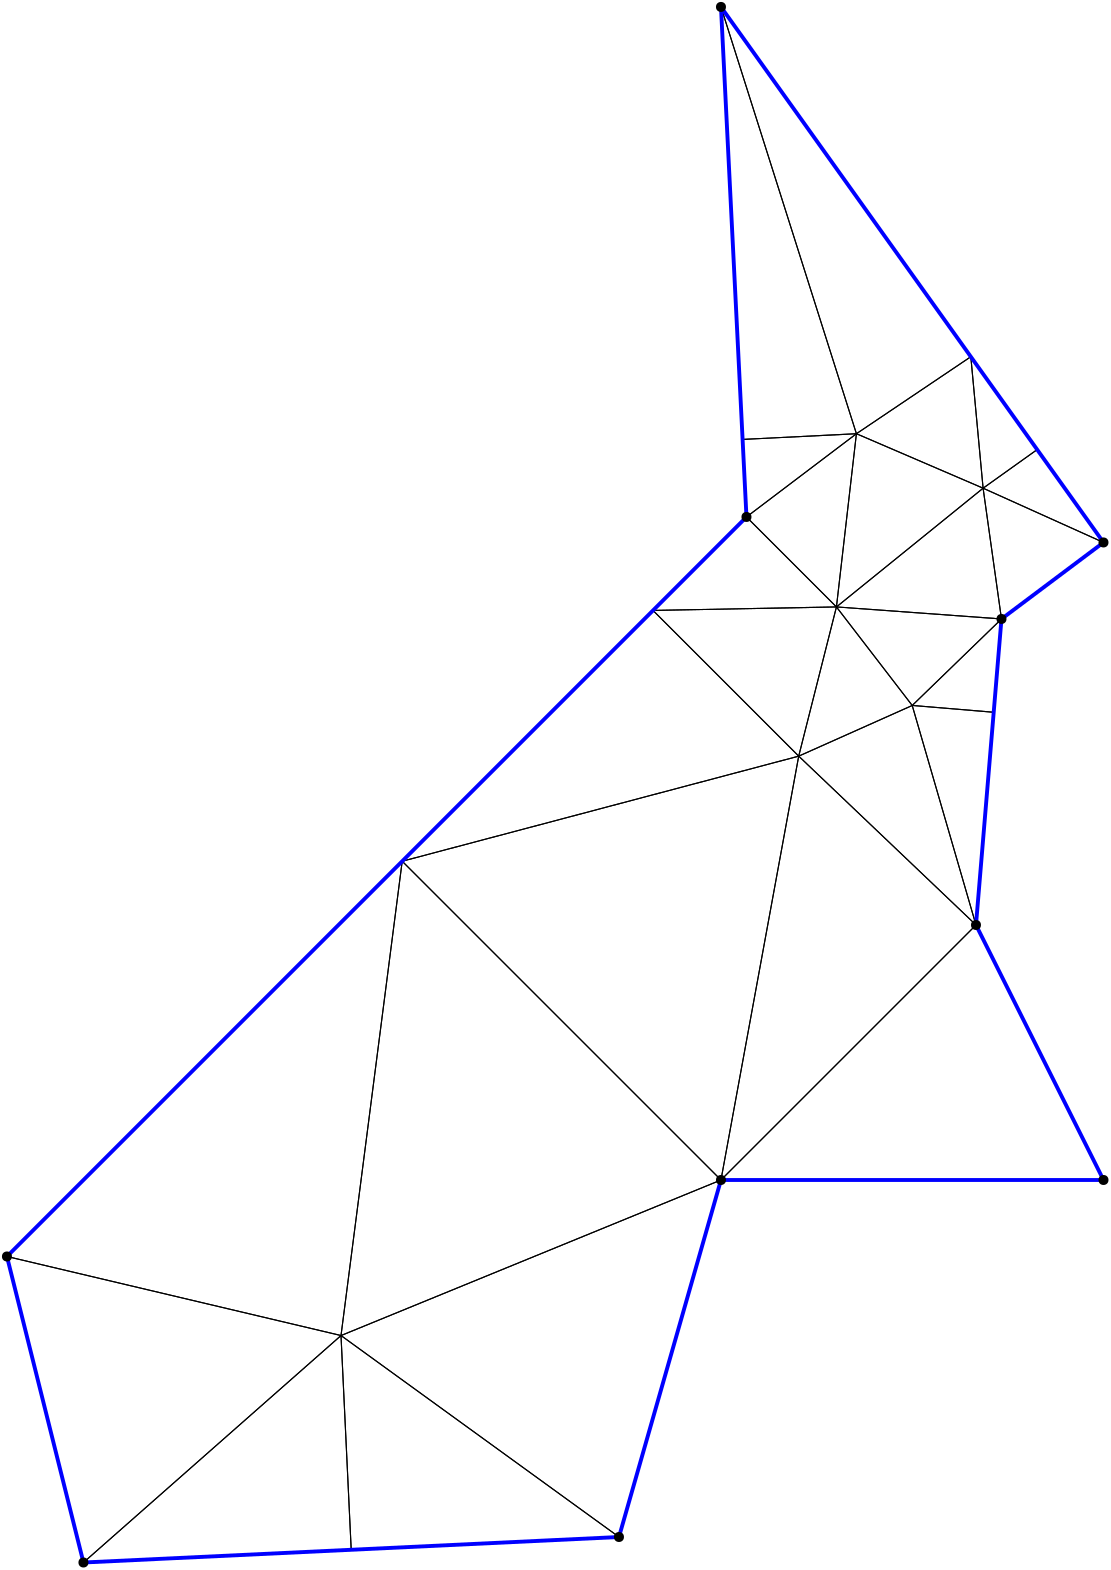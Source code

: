 <?xml version="1.0"?>
<!DOCTYPE ipe SYSTEM "ipe.dtd">
<ipe version="70218" creator="Ipe 7.2.24">
<info created="D:20221020151441" modified="D:20221020151441"/>
<ipestyle name="basic">
<symbol name="mark/disk(sx)" transformations="translations">
<path fill="sym-stroke">
0.6 0 0 0.6 0 0 e
</path>
</symbol>
<anglesize name="22.5 deg" value="22.5"/>
<anglesize name="30 deg" value="30"/>
<anglesize name="45 deg" value="45"/>
<anglesize name="60 deg" value="60"/>
<anglesize name="90 deg" value="90"/>
<arrowsize name="large" value="10"/>
<arrowsize name="small" value="5"/>
<arrowsize name="tiny" value="3"/>
<color name="blue" value="0 0 1"/>
<color name="gray" value="0.745"/>
<color name="green" value="0 1 0"/>
<color name="red" value="1 0 0"/>
<color name="pink" value="1 0.753 0.796"/>
<pen name="heavier" value="0.8"/>
<pen name="fat" value="1.4"/>
<pen name="ultrafat" value="2"/>
<gridsize name="16 pts (~6 mm)" value="16"/>
<gridsize name="32 pts (~12 mm)" value="32"/>
<gridsize name="4 pts" value="4"/>
<gridsize name="8 pts (~3 mm)" value="8"/>
<opacity name="10%" value="0.1"/>
<opacity name="25%" value="0.25"/>
<opacity name="50%" value="0.5"/>
<opacity name="75%" value="0.75"/>
<symbolsize name="large" value="5"/>
<symbolsize name="small" value="2"/>
<symbolsize name="tiny" value="1.1"/>
<textsize name="huge" value="\huge"/>
<textsize name="large" value="\large"/>
<textsize name="small" value="\small"/>
<textsize name="tiny" value="	iny"/>
<tiling name="falling" angle="-60" step="4" width="1"/>
<tiling name="rising" angle="30" step="4" width="1"/>
</ipestyle>
<page>
<layer name="hull"/>
<layer name="constraints"/>
<layer name="triangulation"/>
<layer name="obtuse"/>
<layer name="blub"/>
<layer name="problems"/>
<view layers="hull constraints triangulation obtuse blub" active="triangulation"/>
<path layer="triangulation" stroke="black">
136.262 399.607 m 
236.328 327.082 l 
</path>
<path layer="triangulation" stroke="black">
236.328 327.082 m 
273.049 455.607 l 
</path>
<path layer="triangulation" stroke="black">
273.049 455.607 m 
136.262 399.607 l 
</path>
<path layer="triangulation" stroke="black">
136.262 399.607 m 
273.049 455.607 l 
</path>
<path layer="triangulation" stroke="black">
273.049 455.607 m 
158.295 570.361 l 
</path>
<path layer="triangulation" stroke="black">
158.295 570.361 m 
136.262 399.607 l 
</path>
<path layer="triangulation" stroke="black">
341.897 626.433 m 
364.852 547.41 l 
</path>
<path layer="triangulation" stroke="black">
364.852 547.41 m 
371.234 623.988 l 
</path>
<path layer="triangulation" stroke="black">
371.234 623.988 m 
341.897 626.433 l 
</path>
<path layer="triangulation" stroke="black">
314.618 661.906 m 
301.034 608.192 l 
</path>
<path layer="triangulation" stroke="black">
301.034 608.192 m 
341.897 626.433 l 
</path>
<path layer="triangulation" stroke="black">
341.897 626.433 m 
314.618 661.906 l 
</path>
<path layer="triangulation" stroke="black">
364.852 547.41 m 
273.049 455.607 l 
</path>
<path layer="triangulation" stroke="black">
273.049 455.607 m 
410.754 455.607 l 
</path>
<path layer="triangulation" stroke="black">
410.754 455.607 m 
364.852 547.41 l 
</path>
<path layer="triangulation" stroke="black">
136.262 399.607 m 
158.295 570.361 l 
</path>
<path layer="triangulation" stroke="black">
158.295 570.361 m 
16 428.066 l 
</path>
<path layer="triangulation" stroke="black">
16 428.066 m 
136.262 399.607 l 
</path>
<path layer="triangulation" stroke="black">
273.049 455.607 m 
364.852 547.41 l 
</path>
<path layer="triangulation" stroke="black">
364.852 547.41 m 
301.034 608.192 l 
</path>
<path layer="triangulation" stroke="black">
301.034 608.192 m 
273.049 455.607 l 
</path>
<path layer="triangulation" stroke="black">
43.541 317.902 m 
139.934 322.492 l 
</path>
<path layer="triangulation" stroke="black">
139.934 322.492 m 
136.262 399.607 l 
</path>
<path layer="triangulation" stroke="black">
136.262 399.607 m 
43.541 317.902 l 
</path>
<path layer="triangulation" stroke="black">
43.541 317.902 m 
136.262 399.607 l 
</path>
<path layer="triangulation" stroke="black">
136.262 399.607 m 
16 428.066 l 
</path>
<path layer="triangulation" stroke="black">
16 428.066 m 
43.541 317.902 l 
</path>
<path layer="triangulation" stroke="black">
139.934 322.492 m 
236.328 327.082 l 
</path>
<path layer="triangulation" stroke="black">
236.328 327.082 m 
136.262 399.607 l 
</path>
<path layer="triangulation" stroke="black">
136.262 399.607 m 
139.934 322.492 l 
</path>
<path layer="triangulation" stroke="black">
248.581 660.646 m 
301.034 608.192 l 
</path>
<path layer="triangulation" stroke="black">
301.034 608.192 m 
314.618 661.906 l 
</path>
<path layer="triangulation" stroke="black">
314.618 661.906 m 
248.581 660.646 l 
</path>
<path layer="triangulation" stroke="black">
158.295 570.361 m 
273.049 455.607 l 
</path>
<path layer="triangulation" stroke="black">
273.049 455.607 m 
301.034 608.192 l 
</path>
<path layer="triangulation" stroke="black">
301.034 608.192 m 
158.295 570.361 l 
</path>
<path layer="triangulation" stroke="black">
158.295 570.361 m 
301.034 608.192 l 
</path>
<path layer="triangulation" stroke="black">
301.034 608.192 m 
248.581 660.646 l 
</path>
<path layer="triangulation" stroke="black">
248.581 660.646 m 
158.295 570.361 l 
</path>
<path layer="triangulation" stroke="black">
314.618 661.906 m 
367.414 704.65 l 
</path>
<path layer="triangulation" stroke="black">
367.414 704.65 m 
321.809 724.261 l 
</path>
<path layer="triangulation" stroke="black">
321.809 724.261 m 
314.618 661.906 l 
</path>
<path layer="triangulation" stroke="black">
280.834 722.212 m 
321.809 724.261 l 
</path>
<path layer="triangulation" stroke="black">
321.809 724.261 m 
273.049 877.902 l 
</path>
<path layer="triangulation" stroke="black">
273.049 877.902 m 
280.834 722.212 l 
</path>
<path layer="triangulation" stroke="black">
280.834 722.212 m 
282.23 694.295 l 
</path>
<path layer="triangulation" stroke="black">
282.23 694.295 m 
321.809 724.261 l 
</path>
<path layer="triangulation" stroke="black">
321.809 724.261 m 
280.834 722.212 l 
</path>
<path layer="triangulation" stroke="black">
321.809 724.261 m 
362.992 751.982 l 
</path>
<path layer="triangulation" stroke="black">
362.992 751.982 m 
273.049 877.902 l 
</path>
<path layer="triangulation" stroke="black">
273.049 877.902 m 
321.809 724.261 l 
</path>
<path layer="triangulation" stroke="black">
367.414 704.65 m 
374.033 657.574 l 
</path>
<path layer="triangulation" stroke="black">
374.033 657.574 m 
410.754 685.115 l 
</path>
<path layer="triangulation" stroke="black">
410.754 685.115 m 
367.414 704.65 l 
</path>
<path layer="triangulation" stroke="black">
321.809 724.261 m 
367.414 704.65 l 
</path>
<path layer="triangulation" stroke="black">
367.414 704.65 m 
362.992 751.982 l 
</path>
<path layer="triangulation" stroke="black">
362.992 751.982 m 
321.809 724.261 l 
</path>
<path layer="triangulation" stroke="black">
367.414 704.65 m 
410.754 685.115 l 
</path>
<path layer="triangulation" stroke="black">
410.754 685.115 m 
386.873 718.549 l 
</path>
<path layer="triangulation" stroke="black">
386.873 718.549 m 
367.414 704.65 l 
</path>
<path layer="triangulation" stroke="black">
362.992 751.982 m 
367.414 704.65 l 
</path>
<path layer="triangulation" stroke="black">
367.414 704.65 m 
386.873 718.549 l 
</path>
<path layer="triangulation" stroke="black">
386.873 718.549 m 
362.992 751.982 l 
</path>
<path layer="triangulation" stroke="black">
321.809 724.261 m 
282.23 694.295 l 
</path>
<path layer="triangulation" stroke="black">
282.23 694.295 m 
314.618 661.906 l 
</path>
<path layer="triangulation" stroke="black">
314.618 661.906 m 
321.809 724.261 l 
</path>
<path layer="triangulation" stroke="black">
341.897 626.433 m 
301.034 608.192 l 
</path>
<path layer="triangulation" stroke="black">
301.034 608.192 m 
364.852 547.41 l 
</path>
<path layer="triangulation" stroke="black">
364.852 547.41 m 
341.897 626.433 l 
</path>
<path layer="triangulation" stroke="black">
374.033 657.574 m 
341.897 626.433 l 
</path>
<path layer="triangulation" stroke="black">
341.897 626.433 m 
371.234 623.988 l 
</path>
<path layer="triangulation" stroke="black">
371.234 623.988 m 
374.033 657.574 l 
</path>
<path layer="triangulation" stroke="black">
314.618 661.906 m 
282.23 694.295 l 
</path>
<path layer="triangulation" stroke="black">
282.23 694.295 m 
248.581 660.646 l 
</path>
<path layer="triangulation" stroke="black">
248.581 660.646 m 
314.618 661.906 l 
</path>
<path layer="triangulation" stroke="black">
374.033 657.574 m 
314.618 661.906 l 
</path>
<path layer="triangulation" stroke="black">
314.618 661.906 m 
341.897 626.433 l 
</path>
<path layer="triangulation" stroke="black">
341.897 626.433 m 
374.033 657.574 l 
</path>
<path layer="triangulation" stroke="black">
374.033 657.574 m 
367.414 704.65 l 
</path>
<path layer="triangulation" stroke="black">
367.414 704.65 m 
314.618 661.906 l 
</path>
<path layer="triangulation" stroke="black">
314.618 661.906 m 
374.033 657.574 l 
</path>
<path layer="hull" stroke="blue" pen="fat">
282.23 694.295 m 
16 428.066 l 
</path>
<path layer="hull" stroke="blue" pen="fat">
16 428.066 m 
43.541 317.902 l 
</path>
<path layer="hull" stroke="blue" pen="fat">
43.541 317.902 m 
236.328 327.082 l 
</path>
<path layer="hull" stroke="blue" pen="fat">
236.328 327.082 m 
273.049 455.607 l 
</path>
<path layer="hull" stroke="blue" pen="fat">
273.049 455.607 m 
410.754 455.607 l 
</path>
<path layer="hull" stroke="blue" pen="fat">
410.754 455.607 m 
364.852 547.41 l 
</path>
<path layer="hull" stroke="blue" pen="fat">
364.852 547.41 m 
374.033 657.574 l 
</path>
<path layer="hull" stroke="blue" pen="fat">
374.033 657.574 m 
410.754 685.115 l 
</path>
<path layer="hull" stroke="blue" pen="fat">
410.754 685.115 m 
273.049 877.902 l 
</path>
<path layer="hull" stroke="blue" pen="fat">
273.049 877.902 m 
282.23 694.295 l 
</path>
<use layer="points" name="mark/disk(sx)" pos="282.23 694.295" size="normal" stroke="black"/>
<use layer="points" name="mark/disk(sx)" pos="16 428.066" size="normal" stroke="black"/>
<use layer="points" name="mark/disk(sx)" pos="43.541 317.902" size="normal" stroke="black"/>
<use layer="points" name="mark/disk(sx)" pos="236.328 327.082" size="normal" stroke="black"/>
<use layer="points" name="mark/disk(sx)" pos="273.049 455.607" size="normal" stroke="black"/>
<use layer="points" name="mark/disk(sx)" pos="410.754 455.607" size="normal" stroke="black"/>
<use layer="points" name="mark/disk(sx)" pos="364.852 547.41" size="normal" stroke="black"/>
<use layer="points" name="mark/disk(sx)" pos="374.033 657.574" size="normal" stroke="black"/>
<use layer="points" name="mark/disk(sx)" pos="410.754 685.115" size="normal" stroke="black"/>
<use layer="points" name="mark/disk(sx)" pos="273.049 877.902" size="normal" stroke="black"/>
</page>
</ipe>
